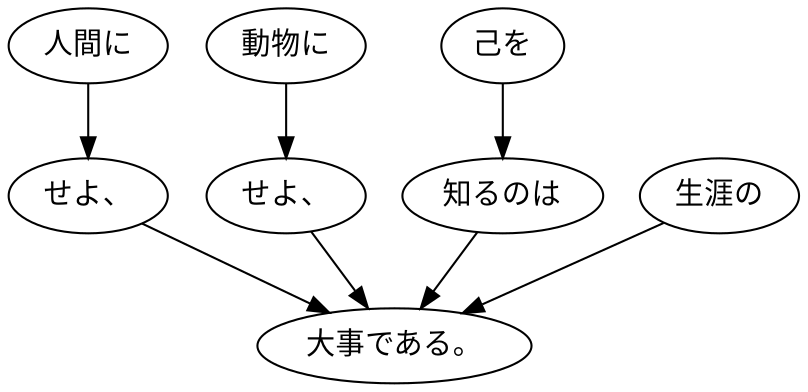 digraph graph7338 {
	node0 [label="人間に"];
	node1 [label="せよ、"];
	node2 [label="動物に"];
	node3 [label="せよ、"];
	node4 [label="己を"];
	node5 [label="知るのは"];
	node6 [label="生涯の"];
	node7 [label="大事である。"];
	node0 -> node1;
	node1 -> node7;
	node2 -> node3;
	node3 -> node7;
	node4 -> node5;
	node5 -> node7;
	node6 -> node7;
}
